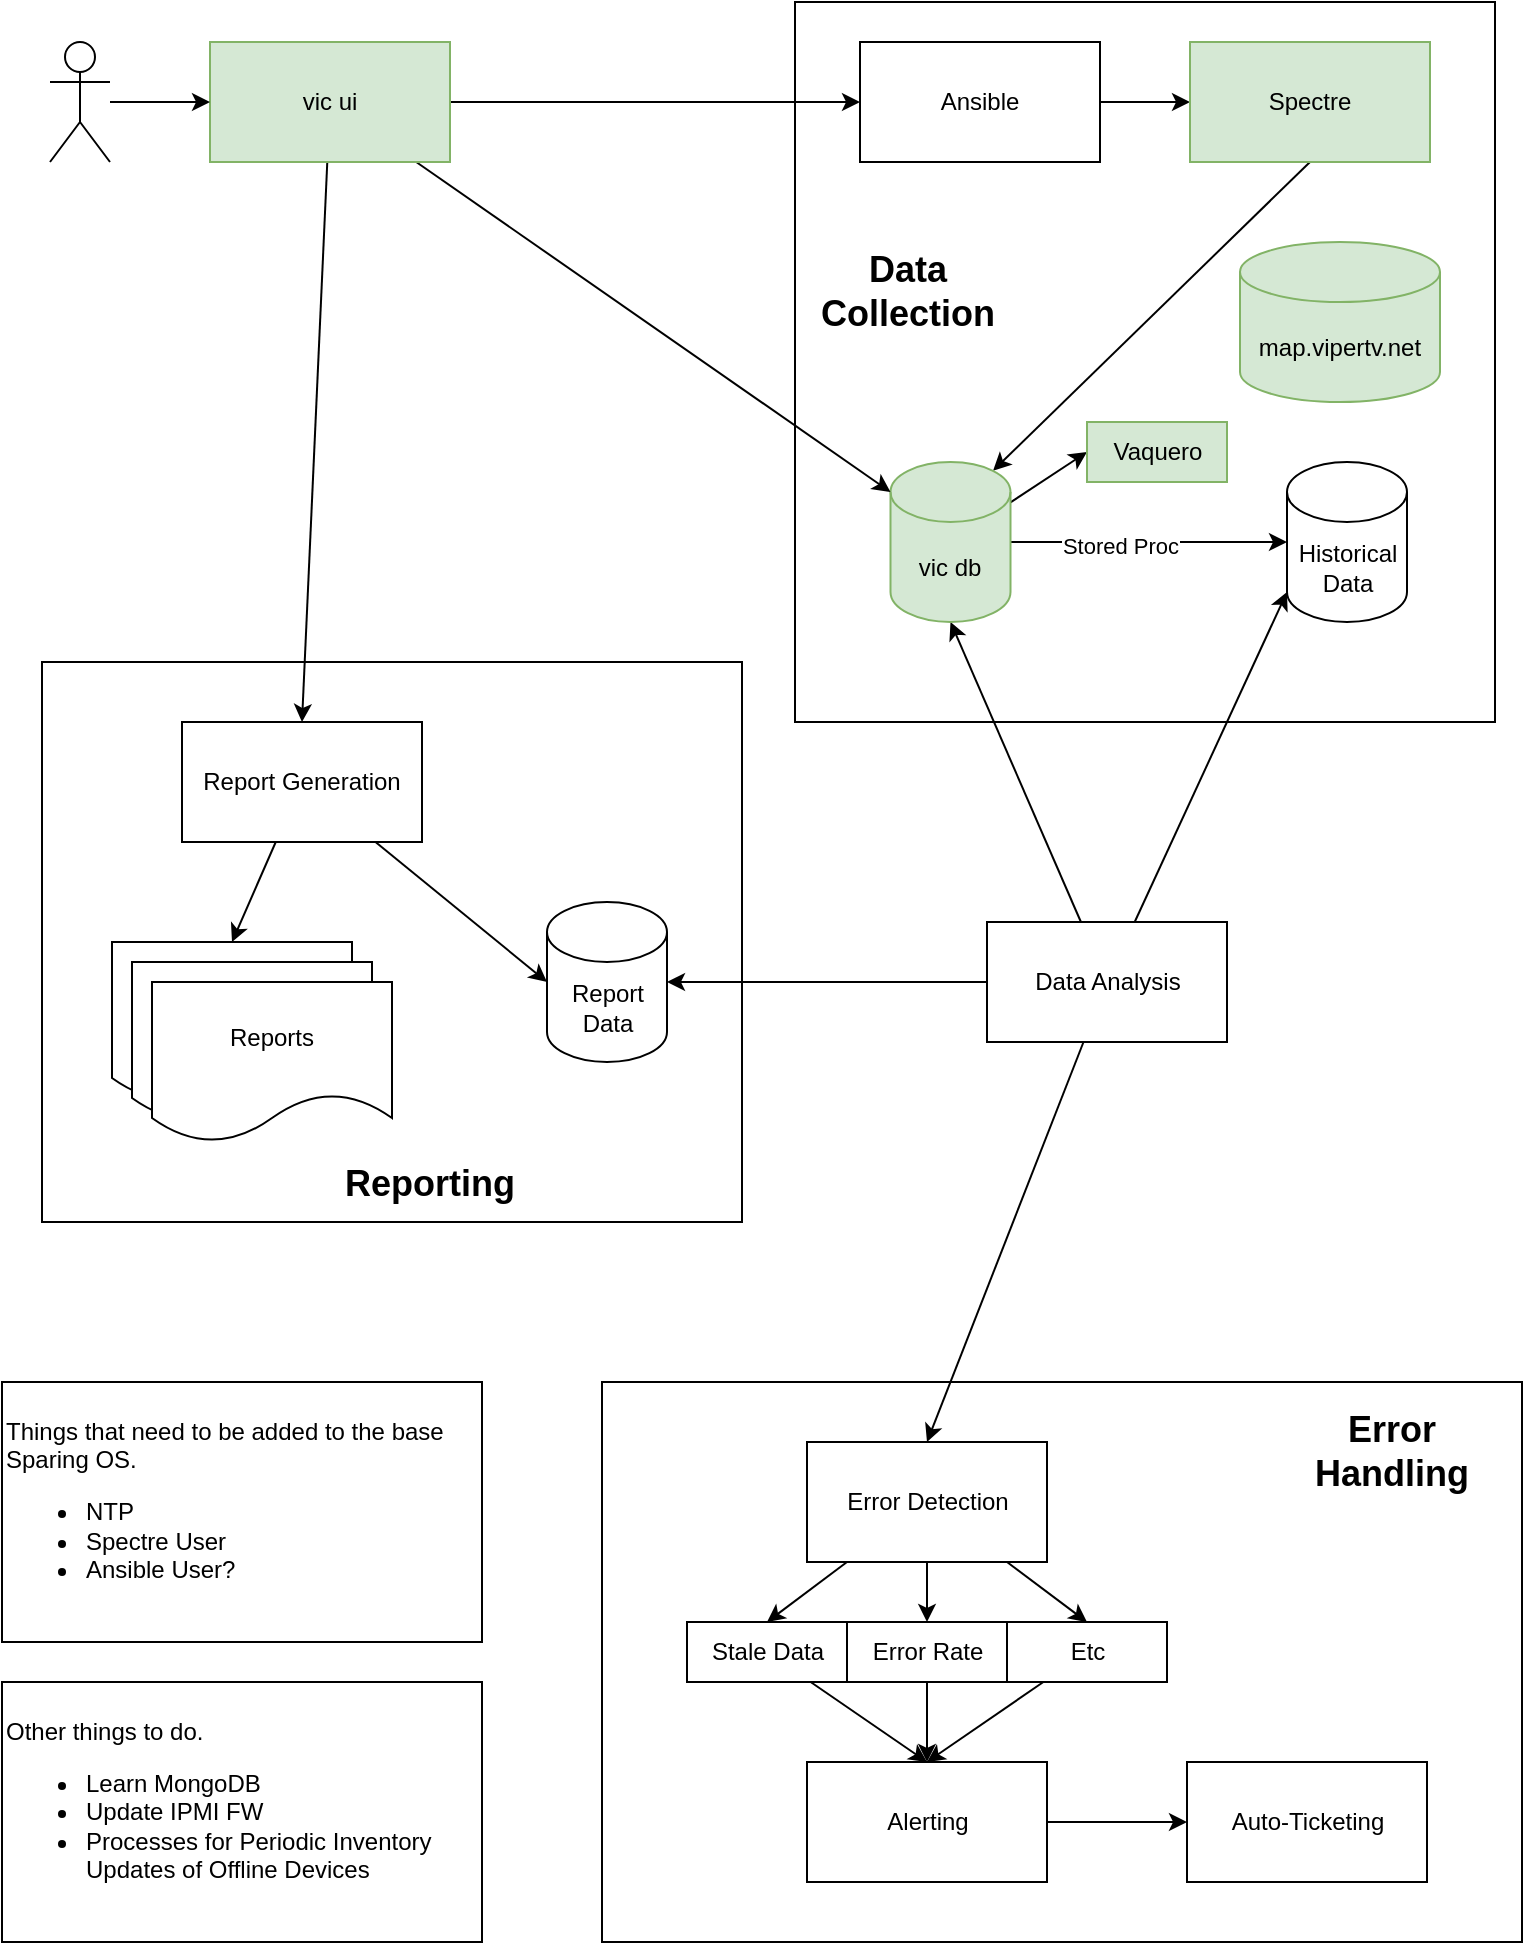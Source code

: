<mxfile version="17.4.5" type="github" pages="2">
  <diagram id="iNa6gwHDbmFlnGHxlJda" name="Page-1">
    <mxGraphModel dx="721" dy="467" grid="1" gridSize="10" guides="1" tooltips="1" connect="1" arrows="1" fold="1" page="1" pageScale="1" pageWidth="850" pageHeight="1100" math="0" shadow="0">
      <root>
        <mxCell id="0" />
        <mxCell id="1" parent="0" />
        <mxCell id="HMwS3oWkcflXyOTSQmY--22" value="" style="rounded=0;whiteSpace=wrap;html=1;" parent="1" vertex="1">
          <mxGeometry x="60" y="400" width="350" height="280" as="geometry" />
        </mxCell>
        <mxCell id="HMwS3oWkcflXyOTSQmY--19" value="" style="rounded=0;whiteSpace=wrap;html=1;" parent="1" vertex="1">
          <mxGeometry x="340" y="760" width="460" height="280" as="geometry" />
        </mxCell>
        <mxCell id="YTpRBcynnp5LrahA9CbU-48" value="" style="rounded=0;whiteSpace=wrap;html=1;align=center;" parent="1" vertex="1">
          <mxGeometry x="436.5" y="70" width="350" height="360" as="geometry" />
        </mxCell>
        <mxCell id="HMwS3oWkcflXyOTSQmY--2" style="edgeStyle=none;rounded=0;orthogonalLoop=1;jettySize=auto;html=1;entryX=0;entryY=0.5;entryDx=0;entryDy=0;entryPerimeter=0;" parent="1" source="YTpRBcynnp5LrahA9CbU-1" target="HMwS3oWkcflXyOTSQmY--1" edge="1">
          <mxGeometry relative="1" as="geometry" />
        </mxCell>
        <mxCell id="HMwS3oWkcflXyOTSQmY--8" style="edgeStyle=none;rounded=0;orthogonalLoop=1;jettySize=auto;html=1;entryX=0.5;entryY=0;entryDx=0;entryDy=0;" parent="1" source="YTpRBcynnp5LrahA9CbU-1" target="HMwS3oWkcflXyOTSQmY--3" edge="1">
          <mxGeometry relative="1" as="geometry" />
        </mxCell>
        <mxCell id="YTpRBcynnp5LrahA9CbU-1" value="Report Generation" style="rounded=0;whiteSpace=wrap;html=1;" parent="1" vertex="1">
          <mxGeometry x="130" y="430" width="120" height="60" as="geometry" />
        </mxCell>
        <mxCell id="YTpRBcynnp5LrahA9CbU-15" style="edgeStyle=none;rounded=0;orthogonalLoop=1;jettySize=auto;html=1;entryX=0.5;entryY=0;entryDx=0;entryDy=0;" parent="1" source="YTpRBcynnp5LrahA9CbU-4" target="YTpRBcynnp5LrahA9CbU-5" edge="1">
          <mxGeometry relative="1" as="geometry" />
        </mxCell>
        <mxCell id="YTpRBcynnp5LrahA9CbU-31" style="edgeStyle=none;rounded=0;orthogonalLoop=1;jettySize=auto;html=1;entryX=1;entryY=0.5;entryDx=0;entryDy=0;entryPerimeter=0;" parent="1" source="YTpRBcynnp5LrahA9CbU-4" target="HMwS3oWkcflXyOTSQmY--1" edge="1">
          <mxGeometry relative="1" as="geometry">
            <mxPoint x="312.5" y="690" as="targetPoint" />
          </mxGeometry>
        </mxCell>
        <mxCell id="YTpRBcynnp5LrahA9CbU-47" style="edgeStyle=none;rounded=0;orthogonalLoop=1;jettySize=auto;html=1;entryX=0.5;entryY=1;entryDx=0;entryDy=0;entryPerimeter=0;" parent="1" source="YTpRBcynnp5LrahA9CbU-4" target="YTpRBcynnp5LrahA9CbU-38" edge="1">
          <mxGeometry relative="1" as="geometry" />
        </mxCell>
        <mxCell id="YTpRBcynnp5LrahA9CbU-52" style="edgeStyle=none;rounded=0;orthogonalLoop=1;jettySize=auto;html=1;entryX=0;entryY=1;entryDx=0;entryDy=-15;entryPerimeter=0;" parent="1" source="YTpRBcynnp5LrahA9CbU-4" target="YTpRBcynnp5LrahA9CbU-39" edge="1">
          <mxGeometry relative="1" as="geometry" />
        </mxCell>
        <mxCell id="YTpRBcynnp5LrahA9CbU-4" value="Data Analysis" style="rounded=0;whiteSpace=wrap;html=1;" parent="1" vertex="1">
          <mxGeometry x="532.5" y="530" width="120" height="60" as="geometry" />
        </mxCell>
        <mxCell id="YTpRBcynnp5LrahA9CbU-13" style="edgeStyle=none;rounded=0;orthogonalLoop=1;jettySize=auto;html=1;entryX=0.5;entryY=0;entryDx=0;entryDy=0;" parent="1" source="YTpRBcynnp5LrahA9CbU-5" target="YTpRBcynnp5LrahA9CbU-10" edge="1">
          <mxGeometry relative="1" as="geometry" />
        </mxCell>
        <mxCell id="YTpRBcynnp5LrahA9CbU-14" style="edgeStyle=none;rounded=0;orthogonalLoop=1;jettySize=auto;html=1;entryX=0.5;entryY=0;entryDx=0;entryDy=0;" parent="1" source="YTpRBcynnp5LrahA9CbU-5" target="YTpRBcynnp5LrahA9CbU-9" edge="1">
          <mxGeometry relative="1" as="geometry" />
        </mxCell>
        <mxCell id="YTpRBcynnp5LrahA9CbU-24" style="edgeStyle=none;rounded=0;orthogonalLoop=1;jettySize=auto;html=1;exitX=1;exitY=0.5;exitDx=0;exitDy=0;entryX=0;entryY=0.5;entryDx=0;entryDy=0;" parent="1" source="YTpRBcynnp5LrahA9CbU-18" target="YTpRBcynnp5LrahA9CbU-23" edge="1">
          <mxGeometry relative="1" as="geometry" />
        </mxCell>
        <mxCell id="HMwS3oWkcflXyOTSQmY--13" style="edgeStyle=none;rounded=0;orthogonalLoop=1;jettySize=auto;html=1;entryX=0.5;entryY=0;entryDx=0;entryDy=0;" parent="1" source="YTpRBcynnp5LrahA9CbU-5" target="HMwS3oWkcflXyOTSQmY--10" edge="1">
          <mxGeometry relative="1" as="geometry" />
        </mxCell>
        <mxCell id="YTpRBcynnp5LrahA9CbU-5" value="Error Detection" style="rounded=0;whiteSpace=wrap;html=1;" parent="1" vertex="1">
          <mxGeometry x="442.5" y="790" width="120" height="60" as="geometry" />
        </mxCell>
        <mxCell id="YTpRBcynnp5LrahA9CbU-26" style="edgeStyle=none;rounded=0;orthogonalLoop=1;jettySize=auto;html=1;entryX=0.855;entryY=0;entryDx=0;entryDy=4.35;entryPerimeter=0;exitX=0.5;exitY=1;exitDx=0;exitDy=0;" parent="1" source="YTpRBcynnp5LrahA9CbU-27" target="YTpRBcynnp5LrahA9CbU-38" edge="1">
          <mxGeometry relative="1" as="geometry">
            <mxPoint x="720" y="330" as="sourcePoint" />
          </mxGeometry>
        </mxCell>
        <mxCell id="YTpRBcynnp5LrahA9CbU-19" style="edgeStyle=none;rounded=0;orthogonalLoop=1;jettySize=auto;html=1;entryX=0.5;entryY=0;entryDx=0;entryDy=0;" parent="1" source="YTpRBcynnp5LrahA9CbU-9" target="YTpRBcynnp5LrahA9CbU-18" edge="1">
          <mxGeometry relative="1" as="geometry" />
        </mxCell>
        <mxCell id="YTpRBcynnp5LrahA9CbU-9" value="Stale Data" style="rounded=0;whiteSpace=wrap;html=1;" parent="1" vertex="1">
          <mxGeometry x="382.5" y="880" width="80" height="30" as="geometry" />
        </mxCell>
        <mxCell id="YTpRBcynnp5LrahA9CbU-20" style="edgeStyle=none;rounded=0;orthogonalLoop=1;jettySize=auto;html=1;entryX=0.5;entryY=0;entryDx=0;entryDy=0;" parent="1" source="YTpRBcynnp5LrahA9CbU-10" target="YTpRBcynnp5LrahA9CbU-18" edge="1">
          <mxGeometry relative="1" as="geometry">
            <mxPoint x="497.5" y="950" as="targetPoint" />
          </mxGeometry>
        </mxCell>
        <mxCell id="YTpRBcynnp5LrahA9CbU-10" value="Error Rate" style="rounded=0;whiteSpace=wrap;html=1;" parent="1" vertex="1">
          <mxGeometry x="462.5" y="880" width="80" height="30" as="geometry" />
        </mxCell>
        <mxCell id="YTpRBcynnp5LrahA9CbU-18" value="Alerting" style="rounded=0;whiteSpace=wrap;html=1;" parent="1" vertex="1">
          <mxGeometry x="442.5" y="950" width="120" height="60" as="geometry" />
        </mxCell>
        <mxCell id="YTpRBcynnp5LrahA9CbU-29" style="edgeStyle=none;rounded=0;orthogonalLoop=1;jettySize=auto;html=1;entryX=0;entryY=0.5;entryDx=0;entryDy=0;" parent="1" source="YTpRBcynnp5LrahA9CbU-21" target="YTpRBcynnp5LrahA9CbU-27" edge="1">
          <mxGeometry relative="1" as="geometry" />
        </mxCell>
        <mxCell id="YTpRBcynnp5LrahA9CbU-21" value="Ansible" style="rounded=0;whiteSpace=wrap;html=1;" parent="1" vertex="1">
          <mxGeometry x="469" y="90" width="120" height="60" as="geometry" />
        </mxCell>
        <mxCell id="YTpRBcynnp5LrahA9CbU-23" value="Auto-Ticketing" style="rounded=0;whiteSpace=wrap;html=1;" parent="1" vertex="1">
          <mxGeometry x="632.5" y="950" width="120" height="60" as="geometry" />
        </mxCell>
        <mxCell id="YTpRBcynnp5LrahA9CbU-27" value="Spectre" style="rounded=0;whiteSpace=wrap;html=1;fillColor=#d5e8d4;strokeColor=#82b366;" parent="1" vertex="1">
          <mxGeometry x="634" y="90" width="120" height="60" as="geometry" />
        </mxCell>
        <mxCell id="YTpRBcynnp5LrahA9CbU-36" value="&lt;div&gt;Things that need to be added to the base Sparing OS.&lt;/div&gt;&lt;ul&gt;&lt;li&gt;NTP&lt;/li&gt;&lt;li&gt;Spectre User&lt;/li&gt;&lt;li&gt;&lt;span&gt;Ansible User?&lt;/span&gt;&lt;br&gt;&lt;/li&gt;&lt;/ul&gt;" style="rounded=0;whiteSpace=wrap;html=1;align=left;" parent="1" vertex="1">
          <mxGeometry x="40" y="760" width="240" height="130" as="geometry" />
        </mxCell>
        <mxCell id="YTpRBcynnp5LrahA9CbU-37" value="Other things to do.&lt;br&gt;&lt;ul&gt;&lt;li&gt;Learn MongoDB&lt;/li&gt;&lt;li&gt;Update IPMI FW&lt;/li&gt;&lt;li&gt;Processes for Periodic Inventory Updates of Offline Devices&lt;/li&gt;&lt;/ul&gt;" style="rounded=0;whiteSpace=wrap;html=1;align=left;" parent="1" vertex="1">
          <mxGeometry x="40" y="910" width="240" height="130" as="geometry" />
        </mxCell>
        <mxCell id="YTpRBcynnp5LrahA9CbU-46" style="edgeStyle=none;rounded=0;orthogonalLoop=1;jettySize=auto;html=1;entryX=0;entryY=0.5;entryDx=0;entryDy=0;entryPerimeter=0;" parent="1" source="YTpRBcynnp5LrahA9CbU-38" target="YTpRBcynnp5LrahA9CbU-39" edge="1">
          <mxGeometry relative="1" as="geometry" />
        </mxCell>
        <mxCell id="YTpRBcynnp5LrahA9CbU-51" value="Stored Proc" style="edgeLabel;html=1;align=center;verticalAlign=middle;resizable=0;points=[];" parent="YTpRBcynnp5LrahA9CbU-46" vertex="1" connectable="0">
          <mxGeometry x="-0.215" y="-2" relative="1" as="geometry">
            <mxPoint as="offset" />
          </mxGeometry>
        </mxCell>
        <mxCell id="9UERwlGsWDdkalJ2LgKQ-2" style="edgeStyle=none;rounded=0;orthogonalLoop=1;jettySize=auto;html=1;entryX=0;entryY=0.5;entryDx=0;entryDy=0;" edge="1" parent="1" source="YTpRBcynnp5LrahA9CbU-38" target="HMwS3oWkcflXyOTSQmY--25">
          <mxGeometry relative="1" as="geometry" />
        </mxCell>
        <mxCell id="YTpRBcynnp5LrahA9CbU-38" value="vic db" style="shape=cylinder3;whiteSpace=wrap;html=1;boundedLbl=1;backgroundOutline=1;size=15;fillColor=#d5e8d4;strokeColor=#82b366;" parent="1" vertex="1">
          <mxGeometry x="484.25" y="300" width="60" height="80" as="geometry" />
        </mxCell>
        <mxCell id="YTpRBcynnp5LrahA9CbU-39" value="&lt;span&gt;Historical Data&lt;/span&gt;" style="shape=cylinder3;whiteSpace=wrap;html=1;boundedLbl=1;backgroundOutline=1;size=15;" parent="1" vertex="1">
          <mxGeometry x="682.5" y="300" width="60" height="80" as="geometry" />
        </mxCell>
        <mxCell id="YTpRBcynnp5LrahA9CbU-40" style="edgeStyle=none;rounded=0;orthogonalLoop=1;jettySize=auto;html=1;exitX=0.5;exitY=0;exitDx=0;exitDy=0;exitPerimeter=0;" parent="1" source="YTpRBcynnp5LrahA9CbU-39" target="YTpRBcynnp5LrahA9CbU-39" edge="1">
          <mxGeometry relative="1" as="geometry" />
        </mxCell>
        <mxCell id="YTpRBcynnp5LrahA9CbU-43" style="edgeStyle=none;rounded=0;orthogonalLoop=1;jettySize=auto;html=1;entryX=0;entryY=0;entryDx=0;entryDy=15;entryPerimeter=0;" parent="1" source="YTpRBcynnp5LrahA9CbU-42" target="YTpRBcynnp5LrahA9CbU-38" edge="1">
          <mxGeometry relative="1" as="geometry" />
        </mxCell>
        <mxCell id="YTpRBcynnp5LrahA9CbU-44" style="edgeStyle=none;rounded=0;orthogonalLoop=1;jettySize=auto;html=1;entryX=0;entryY=0.5;entryDx=0;entryDy=0;" parent="1" source="YTpRBcynnp5LrahA9CbU-42" target="YTpRBcynnp5LrahA9CbU-21" edge="1">
          <mxGeometry relative="1" as="geometry" />
        </mxCell>
        <mxCell id="YTpRBcynnp5LrahA9CbU-45" style="edgeStyle=none;rounded=0;orthogonalLoop=1;jettySize=auto;html=1;entryX=0.5;entryY=0;entryDx=0;entryDy=0;" parent="1" source="YTpRBcynnp5LrahA9CbU-42" target="YTpRBcynnp5LrahA9CbU-1" edge="1">
          <mxGeometry relative="1" as="geometry" />
        </mxCell>
        <mxCell id="YTpRBcynnp5LrahA9CbU-42" value="vic ui" style="rounded=0;whiteSpace=wrap;html=1;fillColor=#d5e8d4;strokeColor=#82b366;" parent="1" vertex="1">
          <mxGeometry x="144" y="90" width="120" height="60" as="geometry" />
        </mxCell>
        <mxCell id="YTpRBcynnp5LrahA9CbU-49" value="map.vipertv.net" style="shape=cylinder3;whiteSpace=wrap;html=1;boundedLbl=1;backgroundOutline=1;size=15;fillColor=#d5e8d4;strokeColor=#82b366;" parent="1" vertex="1">
          <mxGeometry x="659" y="190" width="100" height="80" as="geometry" />
        </mxCell>
        <mxCell id="HMwS3oWkcflXyOTSQmY--1" value="Report Data" style="shape=cylinder3;whiteSpace=wrap;html=1;boundedLbl=1;backgroundOutline=1;size=15;" parent="1" vertex="1">
          <mxGeometry x="312.5" y="520" width="60" height="80" as="geometry" />
        </mxCell>
        <mxCell id="HMwS3oWkcflXyOTSQmY--6" value="" style="group" parent="1" vertex="1" connectable="0">
          <mxGeometry x="95" y="540" width="140" height="100" as="geometry" />
        </mxCell>
        <mxCell id="HMwS3oWkcflXyOTSQmY--3" value="" style="shape=document;whiteSpace=wrap;html=1;boundedLbl=1;" parent="HMwS3oWkcflXyOTSQmY--6" vertex="1">
          <mxGeometry width="120" height="80" as="geometry" />
        </mxCell>
        <mxCell id="HMwS3oWkcflXyOTSQmY--4" value="" style="shape=document;whiteSpace=wrap;html=1;boundedLbl=1;" parent="HMwS3oWkcflXyOTSQmY--6" vertex="1">
          <mxGeometry x="10" y="10" width="120" height="80" as="geometry" />
        </mxCell>
        <mxCell id="HMwS3oWkcflXyOTSQmY--5" value="Reports" style="shape=document;whiteSpace=wrap;html=1;boundedLbl=1;" parent="HMwS3oWkcflXyOTSQmY--6" vertex="1">
          <mxGeometry x="20" y="20" width="120" height="80" as="geometry" />
        </mxCell>
        <mxCell id="HMwS3oWkcflXyOTSQmY--11" style="edgeStyle=none;rounded=0;orthogonalLoop=1;jettySize=auto;html=1;entryX=0.5;entryY=0;entryDx=0;entryDy=0;" parent="1" source="HMwS3oWkcflXyOTSQmY--10" target="YTpRBcynnp5LrahA9CbU-18" edge="1">
          <mxGeometry relative="1" as="geometry" />
        </mxCell>
        <mxCell id="HMwS3oWkcflXyOTSQmY--10" value="Etc" style="rounded=0;whiteSpace=wrap;html=1;" parent="1" vertex="1">
          <mxGeometry x="542.5" y="880" width="80" height="30" as="geometry" />
        </mxCell>
        <mxCell id="HMwS3oWkcflXyOTSQmY--15" style="edgeStyle=none;rounded=0;orthogonalLoop=1;jettySize=auto;html=1;entryX=0;entryY=0.5;entryDx=0;entryDy=0;" parent="1" source="HMwS3oWkcflXyOTSQmY--14" target="YTpRBcynnp5LrahA9CbU-42" edge="1">
          <mxGeometry relative="1" as="geometry" />
        </mxCell>
        <mxCell id="HMwS3oWkcflXyOTSQmY--14" value="" style="shape=umlActor;verticalLabelPosition=bottom;verticalAlign=top;html=1;outlineConnect=0;" parent="1" vertex="1">
          <mxGeometry x="64" y="90" width="30" height="60" as="geometry" />
        </mxCell>
        <mxCell id="HMwS3oWkcflXyOTSQmY--20" value="&lt;h2&gt;Error Handling&lt;/h2&gt;" style="text;html=1;strokeColor=none;fillColor=none;align=center;verticalAlign=middle;whiteSpace=wrap;rounded=0;" parent="1" vertex="1">
          <mxGeometry x="680" y="780" width="110" height="30" as="geometry" />
        </mxCell>
        <mxCell id="HMwS3oWkcflXyOTSQmY--21" value="&lt;h2&gt;Data Collection&lt;/h2&gt;" style="text;html=1;strokeColor=none;fillColor=none;align=center;verticalAlign=middle;whiteSpace=wrap;rounded=0;" parent="1" vertex="1">
          <mxGeometry x="440.75" y="200" width="103.5" height="30" as="geometry" />
        </mxCell>
        <mxCell id="HMwS3oWkcflXyOTSQmY--23" value="&lt;h2&gt;Reporting&lt;/h2&gt;" style="text;html=1;strokeColor=none;fillColor=none;align=center;verticalAlign=middle;whiteSpace=wrap;rounded=0;" parent="1" vertex="1">
          <mxGeometry x="199" y="646" width="110" height="30" as="geometry" />
        </mxCell>
        <mxCell id="HMwS3oWkcflXyOTSQmY--25" value="Vaquero" style="rounded=0;whiteSpace=wrap;html=1;fillColor=#d5e8d4;strokeColor=#82b366;" parent="1" vertex="1">
          <mxGeometry x="582.5" y="280" width="70" height="30" as="geometry" />
        </mxCell>
      </root>
    </mxGraphModel>
  </diagram>
  <diagram id="oy0TSkVBTCcd7K_Q4QAu" name="Page-2">
    <mxGraphModel dx="1298" dy="840" grid="1" gridSize="10" guides="1" tooltips="1" connect="1" arrows="1" fold="1" page="1" pageScale="1" pageWidth="850" pageHeight="1100" math="0" shadow="0">
      <root>
        <mxCell id="VLt_9roAdXt-bkGlbZfn-0" />
        <mxCell id="VLt_9roAdXt-bkGlbZfn-1" parent="VLt_9roAdXt-bkGlbZfn-0" />
      </root>
    </mxGraphModel>
  </diagram>
</mxfile>
